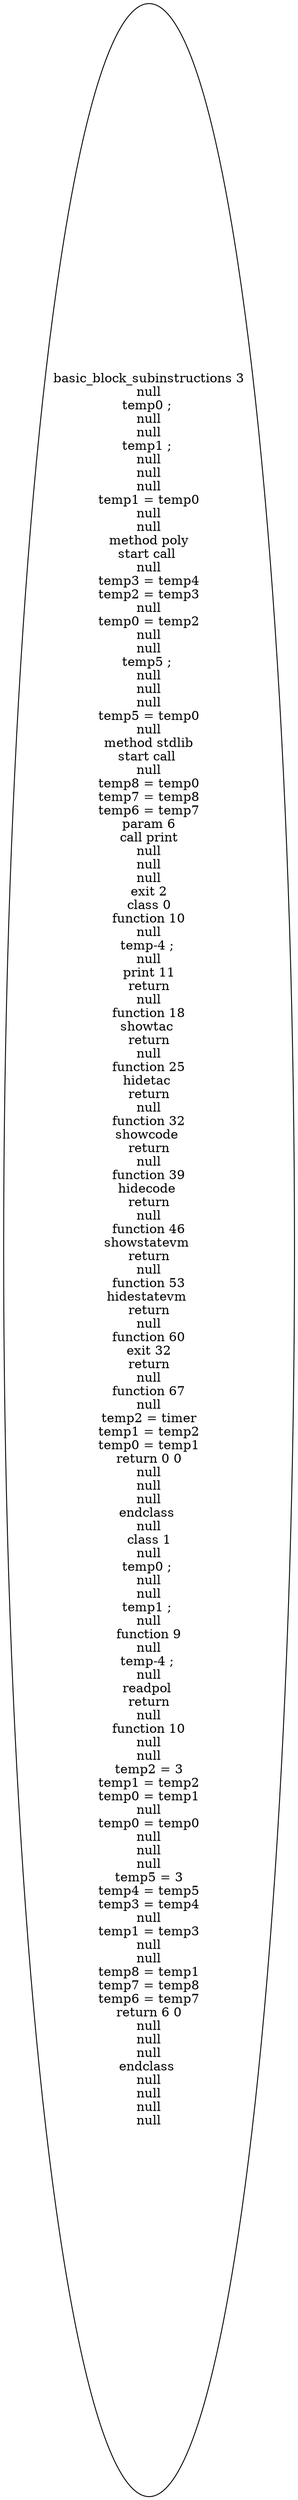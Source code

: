 digraph cfg {
ordering=out;
basic_block1 [label="basic_block_subinstructions 3\nnull\ntemp0 ; \nnull\nnull\ntemp1 ; \nnull\nnull\nnull\ntemp1 = temp0\nnull\nnull\nmethod poly\nstart call \nnull\ntemp3 = temp4\ntemp2 = temp3\nnull\ntemp0 = temp2\nnull\nnull\ntemp5 ; \nnull\nnull\nnull\ntemp5 = temp0\nnull\nmethod stdlib\nstart call \nnull\ntemp8 = temp0\ntemp7 = temp8\ntemp6 = temp7\nparam 6\ncall print\nnull\nnull\nnull\nexit 2\nclass 0\nfunction 10\nnull\ntemp-4 ; \nnull\nprint 11\nreturn\nnull\nfunction 18\nshowtac \nreturn\nnull\nfunction 25\nhidetac \nreturn\nnull\nfunction 32\nshowcode \nreturn\nnull\nfunction 39\nhidecode \nreturn\nnull\nfunction 46\nshowstatevm \nreturn\nnull\nfunction 53\nhidestatevm \nreturn\nnull\nfunction 60\nexit 32\nreturn\nnull\nfunction 67\nnull\ntemp2 = timer\ntemp1 = temp2\ntemp0 = temp1\nreturn 0 0\nnull\nnull\nnull\nendclass \nnull\nclass 1\nnull\ntemp0 ; \nnull\nnull\ntemp1 ; \nnull\nfunction 9\nnull\ntemp-4 ; \nnull\nreadpol \nreturn\nnull\nfunction 10\nnull\nnull\ntemp2 = 3\ntemp1 = temp2\ntemp0 = temp1\nnull\ntemp0 = temp0\nnull\nnull\nnull\ntemp5 = 3\ntemp4 = temp5\ntemp3 = temp4\nnull\ntemp1 = temp3\nnull\nnull\ntemp8 = temp1\ntemp7 = temp8\ntemp6 = temp7\nreturn 6 0\nnull\nnull\nnull\nendclass \nnull\nnull\nnull\nnull\n"];


}